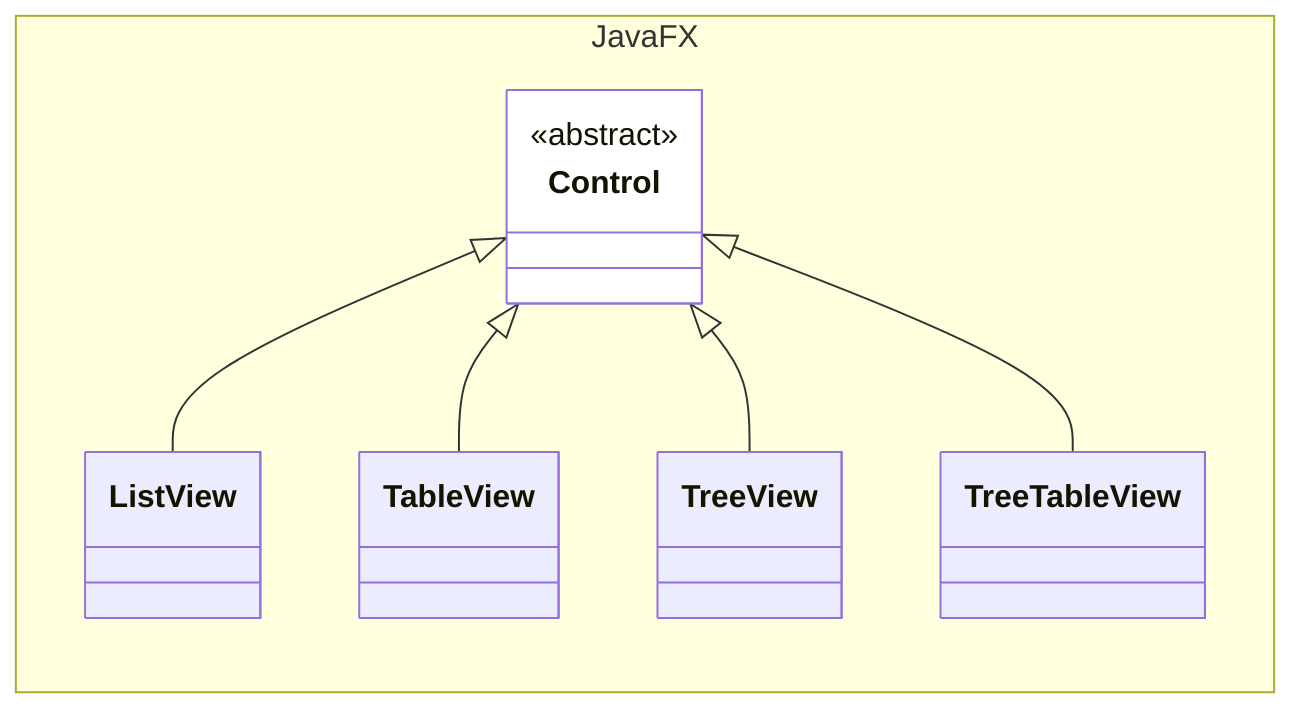 classDiagram

    direction LR

    namespace JavaFX {

        class Control {
            <<abstract>>
        }

        class ListView {

        }

        class TableView {

        }

        class TreeView {

        }

        class TreeTableView {

        }

    }

    Control <|-- ListView
    Control <|-- TableView
    Control <|-- TreeView
    Control <|-- TreeTableView

    style Control fill:white
